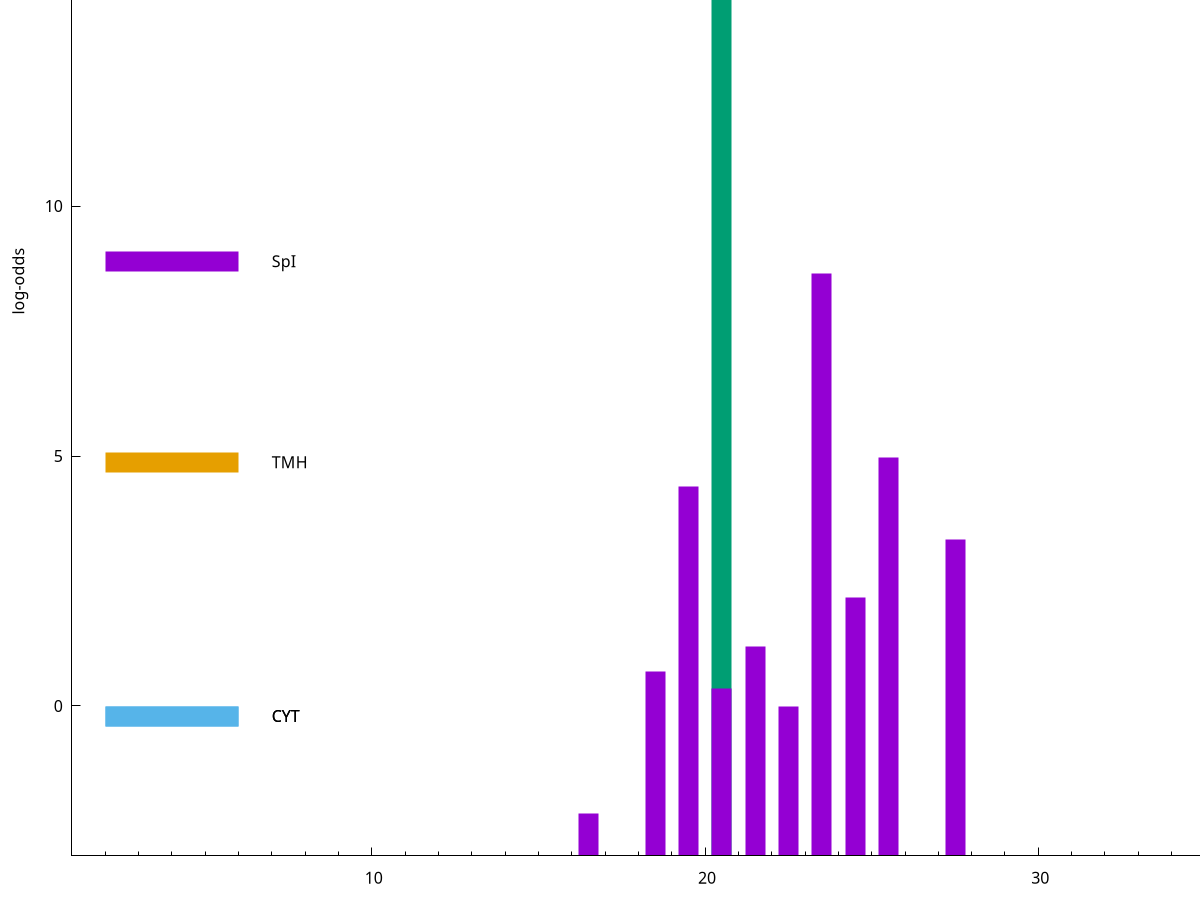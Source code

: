 set title "LipoP predictions for SRR4017833.gff"
set size 2., 1.4
set xrange [1:70] 
set mxtics 10
set yrange [-3:20]
set y2range [0:23]
set ylabel "log-odds"
set term postscript eps color solid "Helvetica" 30
set output "SRR4017833.gff113.eps"
set arrow from 2,16.1284 to 6,16.1284 nohead lt 2 lw 20
set label "SpII" at 7,16.1284
set arrow from 2,8.89829 to 6,8.89829 nohead lt 1 lw 20
set label "SpI" at 7,8.89829
set arrow from 2,4.87719 to 6,4.87719 nohead lt 4 lw 20
set label "TMH" at 7,4.87719
set arrow from 2,-0.200913 to 6,-0.200913 nohead lt 3 lw 20
set label "CYT" at 7,-0.200913
set arrow from 2,-0.200913 to 6,-0.200913 nohead lt 3 lw 20
set label "CYT" at 7,-0.200913
set arrow from 2,16.1284 to 6,16.1284 nohead lt 2 lw 20
set label "SpII" at 7,16.1284
# NOTE: The scores below are the log-odds scores with the threshold
# NOTE: subtracted (a hack to make gnuplot make the histogram all
# NOTE: look nice).
plot "-" axes x1y2 title "" with impulses lt 2 lw 20, "-" axes x1y2 title "" with impulses lt 1 lw 20
20.500000 19.128400
e
23.500000 11.656660
25.500000 7.978530
19.500000 7.383860
27.500000 6.331530
24.500000 5.172710
21.500000 4.196070
18.500000 3.690901
20.500000 3.358466
22.500000 2.996261
16.500000 0.844930
e
exit
